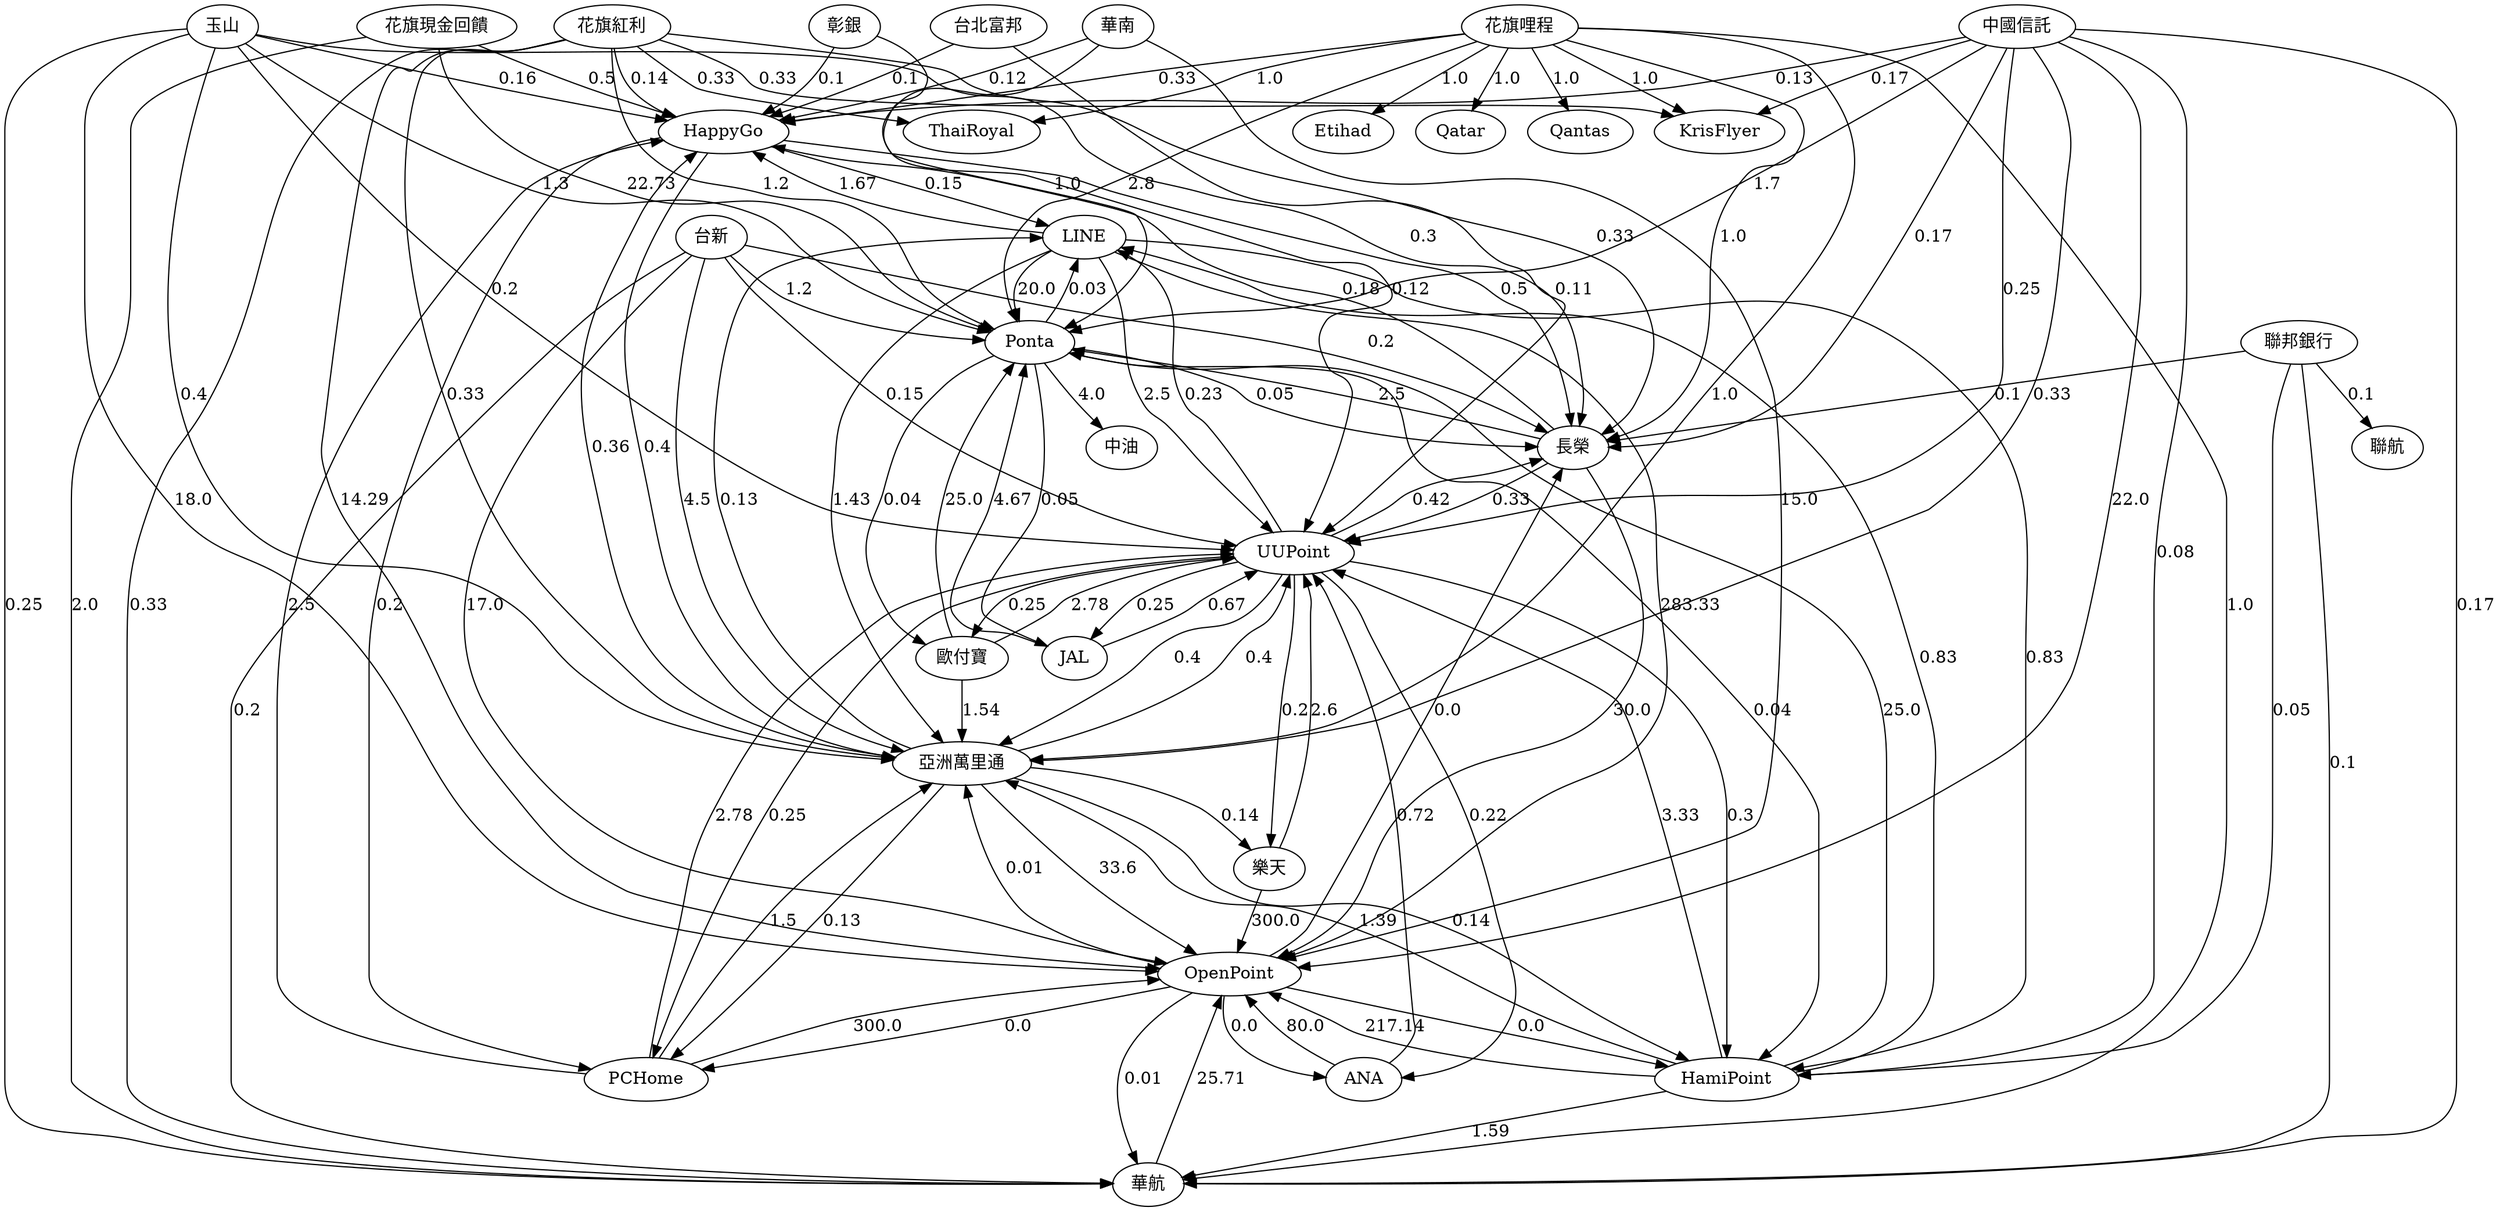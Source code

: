 digraph G {HappyGo->LINE [label="0.15"]
HappyGo->亞洲萬里通 [label="0.4"]
HappyGo->長榮 [label="0.5"]
HappyGo->PCHome [label="0.2"]
OpenPoint->HamiPoint [label="0.0"]
OpenPoint->PCHome [label="0.0"]
OpenPoint->亞洲萬里通 [label="0.01"]
OpenPoint->華航 [label="0.01"]
OpenPoint->ANA [label="0.0"]
OpenPoint->長榮 [label="0.0"]
華航->OpenPoint [label="25.71"]
ANA->OpenPoint [label="80.0"]
ANA->UUPoint [label="0.72"]
JAL->UUPoint [label="0.67"]
JAL->Ponta [label="4.67"]
長榮->OpenPoint [label="30.0"]
UUPoint->亞洲萬里通 [label="0.4"]
UUPoint->JAL [label="0.25"]
UUPoint->ANA [label="0.22"]
UUPoint->長榮 [label="0.42"]
UUPoint->樂天 [label="0.2"]
UUPoint->歐付寶 [label="0.25"]
UUPoint->PCHome [label="0.25"]
UUPoint->HamiPoint [label="0.3"]
UUPoint->LINE [label="0.23"]
Ponta->LINE [label="0.03"]
Ponta->JAL [label="0.05"]
Ponta->長榮 [label="0.05"]
Ponta->歐付寶 [label="0.04"]
Ponta->HamiPoint [label="0.04"]
Ponta->中油 [label="4.0"]
台新->Ponta [label="1.2"]
台新->華航 [label="0.2"]
台新->長榮 [label="0.2"]
台新->亞洲萬里通 [label="4.5"]
台新->UUPoint [label="0.15"]
台新->OpenPoint [label="17.0"]
玉山->Ponta [label="1.3"]
玉山->UUPoint [label="0.2"]
玉山->OpenPoint [label="18.0"]
玉山->HappyGo [label="0.16"]
玉山->華航 [label="0.25"]
玉山->長榮 [label="0.3"]
玉山->亞洲萬里通 [label="0.4"]
花旗紅利->亞洲萬里通 [label="0.33"]
花旗紅利->華航 [label="0.33"]
花旗紅利->長榮 [label="0.33"]
花旗紅利->KrisFlyer [label="0.33"]
花旗紅利->ThaiRoyal [label="0.33"]
花旗紅利->HappyGo [label="0.14"]
花旗紅利->OpenPoint [label="14.29"]
花旗紅利->Ponta [label="1.2"]
花旗現金回饋->HappyGo [label="0.5"]
花旗現金回饋->Ponta [label="22.73"]
花旗現金回饋->華航 [label="2.0"]
花旗哩程->HappyGo [label="0.33"]
花旗哩程->Ponta [label="2.8"]
花旗哩程->亞洲萬里通 [label="1.0"]
花旗哩程->華航 [label="1.0"]
花旗哩程->長榮 [label="1.0"]
花旗哩程->KrisFlyer [label="1.0"]
花旗哩程->ThaiRoyal [label="1.0"]
花旗哩程->Etihad [label="1.0"]
花旗哩程->Qatar [label="1.0"]
花旗哩程->Qantas [label="1.0"]
華南->Ponta [label="1.0"]
華南->HappyGo [label="0.12"]
華南->OpenPoint [label="15.0"]
歐付寶->亞洲萬里通 [label="1.54"]
歐付寶->UUPoint [label="2.78"]
歐付寶->Ponta [label="25.0"]
HamiPoint->UUPoint [label="3.33"]
HamiPoint->Ponta [label="25.0"]
HamiPoint->LINE [label="0.83"]
HamiPoint->華航 [label="1.59"]
HamiPoint->亞洲萬里通 [label="1.39"]
HamiPoint->OpenPoint [label="217.14"]
樂天->OpenPoint [label="300.0"]
樂天->UUPoint [label="2.6"]
亞洲萬里通->HamiPoint [label="0.14"]
亞洲萬里通->LINE [label="0.13"]
亞洲萬里通->PCHome [label="0.13"]
亞洲萬里通->樂天 [label="0.14"]
亞洲萬里通->OpenPoint [label="33.6"]
亞洲萬里通->UUPoint [label="0.4"]
亞洲萬里通->HappyGo [label="0.36"]
聯邦銀行->HamiPoint [label="0.05"]
聯邦銀行->長榮 [label="0.1"]
聯邦銀行->華航 [label="0.1"]
聯邦銀行->聯航 [label="0.1"]
中國信託->HamiPoint [label="0.08"]
中國信託->長榮 [label="0.17"]
中國信託->華航 [label="0.17"]
中國信託->亞洲萬里通 [label="0.33"]
中國信託->KrisFlyer [label="0.17"]
中國信託->Ponta [label="1.7"]
中國信託->UUPoint [label="0.25"]
中國信託->OpenPoint [label="22.0"]
中國信託->HappyGo [label="0.13"]
LINE->HamiPoint [label="0.83"]
LINE->HappyGo [label="1.67"]
LINE->OpenPoint [label="283.33"]
LINE->Ponta [label="20.0"]
LINE->UUPoint [label="2.5"]
LINE->亞洲萬里通 [label="1.43"]
PCHome->HappyGo [label="2.5"]
PCHome->亞洲萬里通 [label="1.5"]
PCHome->OpenPoint [label="300.0"]
PCHome->UUPoint [label="2.78"]
長榮->HappyGo [label="0.18"]
長榮->UUPoint [label="0.33"]
長榮->Ponta [label="2.5"]
彰銀->HappyGo [label="0.1"]
彰銀->UUPoint [label="0.12"]
台北富邦->HappyGo [label="0.1"]
台北富邦->UUPoint [label="0.11"]
}